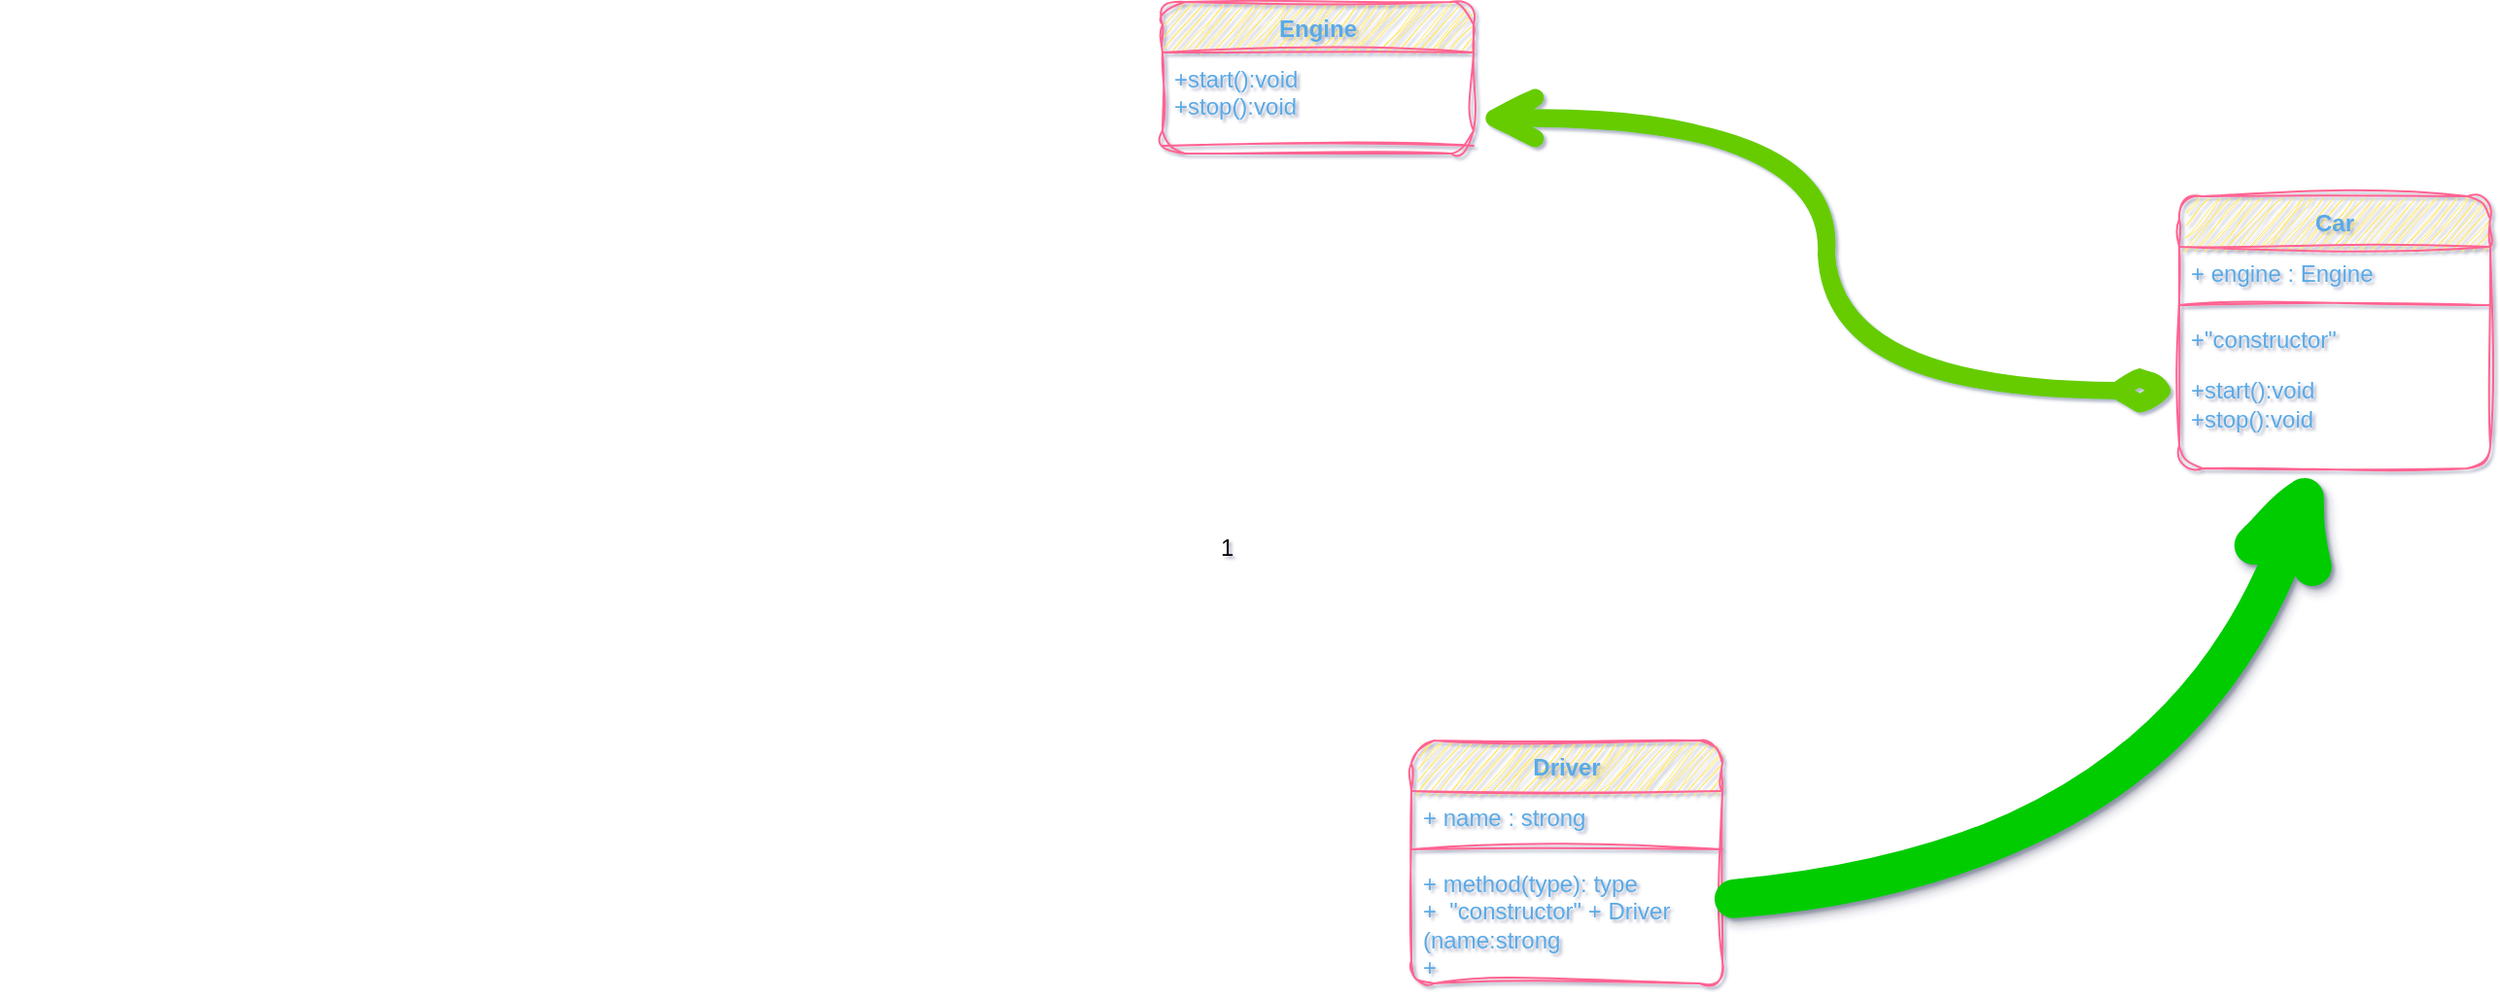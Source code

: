 <mxfile version="24.4.0" type="github">
  <diagram name="Page-1" id="ExN8kgXWxyS7eQ_PvVMD">
    <mxGraphModel dx="1560" dy="763" grid="0" gridSize="10" guides="1" tooltips="1" connect="1" arrows="1" fold="1" page="1" pageScale="1" pageWidth="827" pageHeight="1169" background="none" math="0" shadow="1">
      <root>
        <mxCell id="0" />
        <mxCell id="1" parent="0" />
        <mxCell id="VEnI0Q7alRxEZ9vhWBhY-6" value="Car" style="swimlane;fontStyle=1;align=center;verticalAlign=top;childLayout=stackLayout;horizontal=1;startSize=26;horizontalStack=0;resizeParent=1;resizeParentMax=0;resizeLast=0;collapsible=1;marginBottom=0;whiteSpace=wrap;html=1;labelBackgroundColor=none;rounded=1;sketch=1;curveFitting=1;jiggle=2;fillColor=#FFE45E;strokeColor=#FF6392;fontColor=#5AA9E6;" vertex="1" parent="1">
          <mxGeometry x="564" y="166" width="160" height="140" as="geometry" />
        </mxCell>
        <mxCell id="VEnI0Q7alRxEZ9vhWBhY-7" value="+ engine : Engine" style="text;strokeColor=none;fillColor=none;align=left;verticalAlign=top;spacingLeft=4;spacingRight=4;overflow=hidden;rotatable=0;points=[[0,0.5],[1,0.5]];portConstraint=eastwest;whiteSpace=wrap;html=1;labelBackgroundColor=none;rounded=1;sketch=1;curveFitting=1;jiggle=2;fontColor=#5AA9E6;" vertex="1" parent="VEnI0Q7alRxEZ9vhWBhY-6">
          <mxGeometry y="26" width="160" height="26" as="geometry" />
        </mxCell>
        <mxCell id="VEnI0Q7alRxEZ9vhWBhY-8" value="" style="line;strokeWidth=1;fillColor=none;align=left;verticalAlign=middle;spacingTop=-1;spacingLeft=3;spacingRight=3;rotatable=0;labelPosition=right;points=[];portConstraint=eastwest;labelBackgroundColor=none;rounded=1;sketch=1;curveFitting=1;jiggle=2;strokeColor=#FF6392;fontColor=#5AA9E6;" vertex="1" parent="VEnI0Q7alRxEZ9vhWBhY-6">
          <mxGeometry y="52" width="160" height="8" as="geometry" />
        </mxCell>
        <mxCell id="VEnI0Q7alRxEZ9vhWBhY-9" value="+&quot;constructor&quot;&lt;pre&gt;&lt;span style=&quot;font-family: Helvetica; white-space: normal;&quot;&gt;+start():void&lt;/span&gt;&lt;div style=&quot;font-family: Helvetica; white-space: normal;&quot;&gt;+stop():void&lt;/div&gt;&lt;/pre&gt;" style="text;strokeColor=none;fillColor=none;align=left;verticalAlign=top;spacingLeft=4;spacingRight=4;overflow=hidden;rotatable=0;points=[[0,0.5],[1,0.5]];portConstraint=eastwest;whiteSpace=wrap;html=1;labelBackgroundColor=none;rounded=1;sketch=1;curveFitting=1;jiggle=2;fontColor=#5AA9E6;" vertex="1" parent="VEnI0Q7alRxEZ9vhWBhY-6">
          <mxGeometry y="60" width="160" height="80" as="geometry" />
        </mxCell>
        <mxCell id="VEnI0Q7alRxEZ9vhWBhY-19" value="Engine" style="swimlane;fontStyle=1;align=center;verticalAlign=top;childLayout=stackLayout;horizontal=1;startSize=26;horizontalStack=0;resizeParent=1;resizeParentMax=0;resizeLast=0;collapsible=1;marginBottom=0;whiteSpace=wrap;html=1;labelBackgroundColor=none;rounded=1;sketch=1;curveFitting=1;jiggle=2;fillColor=#FFE45E;strokeColor=#FF6392;fontColor=#5AA9E6;" vertex="1" parent="1">
          <mxGeometry x="41" y="66" width="160" height="78" as="geometry" />
        </mxCell>
        <mxCell id="VEnI0Q7alRxEZ9vhWBhY-20" value="+start():void&lt;div&gt;+stop():void&lt;br&gt;&lt;/div&gt;" style="text;strokeColor=none;fillColor=none;align=left;verticalAlign=top;spacingLeft=4;spacingRight=4;overflow=hidden;rotatable=0;points=[[0,0.5],[1,0.5]];portConstraint=eastwest;whiteSpace=wrap;html=1;labelBackgroundColor=none;rounded=1;sketch=1;curveFitting=1;jiggle=2;fontColor=#5AA9E6;" vertex="1" parent="VEnI0Q7alRxEZ9vhWBhY-19">
          <mxGeometry y="26" width="160" height="44" as="geometry" />
        </mxCell>
        <mxCell id="VEnI0Q7alRxEZ9vhWBhY-21" value="" style="line;strokeWidth=1;fillColor=none;align=left;verticalAlign=middle;spacingTop=-1;spacingLeft=3;spacingRight=3;rotatable=0;labelPosition=right;points=[];portConstraint=eastwest;labelBackgroundColor=none;rounded=1;sketch=1;curveFitting=1;jiggle=2;strokeColor=#FF6392;fontColor=#5AA9E6;" vertex="1" parent="VEnI0Q7alRxEZ9vhWBhY-19">
          <mxGeometry y="70" width="160" height="8" as="geometry" />
        </mxCell>
        <mxCell id="VEnI0Q7alRxEZ9vhWBhY-23" value="Driver" style="swimlane;fontStyle=1;align=center;verticalAlign=top;childLayout=stackLayout;horizontal=1;startSize=26;horizontalStack=0;resizeParent=1;resizeParentMax=0;resizeLast=0;collapsible=1;marginBottom=0;whiteSpace=wrap;html=1;rounded=1;sketch=1;curveFitting=1;jiggle=2;labelBackgroundColor=none;fillColor=#FFE45E;strokeColor=#FF6392;fontColor=#5AA9E6;" vertex="1" parent="1">
          <mxGeometry x="169" y="446" width="160" height="125" as="geometry" />
        </mxCell>
        <mxCell id="VEnI0Q7alRxEZ9vhWBhY-24" value="+ name : strong" style="text;strokeColor=none;fillColor=none;align=left;verticalAlign=top;spacingLeft=4;spacingRight=4;overflow=hidden;rotatable=0;points=[[0,0.5],[1,0.5]];portConstraint=eastwest;whiteSpace=wrap;html=1;sketch=1;curveFitting=1;jiggle=2;labelBackgroundColor=none;fontColor=#5AA9E6;" vertex="1" parent="VEnI0Q7alRxEZ9vhWBhY-23">
          <mxGeometry y="26" width="160" height="26" as="geometry" />
        </mxCell>
        <mxCell id="VEnI0Q7alRxEZ9vhWBhY-25" value="" style="line;strokeWidth=1;fillColor=none;align=left;verticalAlign=middle;spacingTop=-1;spacingLeft=3;spacingRight=3;rotatable=0;labelPosition=right;points=[];portConstraint=eastwest;strokeColor=#FF6392;rounded=1;sketch=1;curveFitting=1;jiggle=2;labelBackgroundColor=none;fontColor=#5AA9E6;" vertex="1" parent="VEnI0Q7alRxEZ9vhWBhY-23">
          <mxGeometry y="52" width="160" height="8" as="geometry" />
        </mxCell>
        <mxCell id="VEnI0Q7alRxEZ9vhWBhY-26" value="+ method(type): type&lt;div&gt;+&amp;nbsp; &quot;constructor&quot; + Driver (name:strong&lt;/div&gt;&lt;div&gt;+&lt;/div&gt;" style="text;strokeColor=none;fillColor=none;align=left;verticalAlign=top;spacingLeft=4;spacingRight=4;overflow=hidden;rotatable=0;points=[[0,0.5],[1,0.5]];portConstraint=eastwest;whiteSpace=wrap;html=1;sketch=1;curveFitting=1;jiggle=2;labelBackgroundColor=none;fontColor=#5AA9E6;" vertex="1" parent="VEnI0Q7alRxEZ9vhWBhY-23">
          <mxGeometry y="60" width="160" height="65" as="geometry" />
        </mxCell>
        <mxCell id="VEnI0Q7alRxEZ9vhWBhY-28" value="1" style="endArrow=open;html=1;endSize=12;startArrow=diamondThin;startSize=14;startFill=1;edgeStyle=orthogonalEdgeStyle;align=left;verticalAlign=bottom;rounded=1;fontSize=12;curved=1;entryX=1.004;entryY=0.768;entryDx=0;entryDy=0;entryPerimeter=0;exitX=0;exitY=0.5;exitDx=0;exitDy=0;strokeColor=#66CC00;strokeWidth=9;sketch=1;curveFitting=1;jiggle=2;labelBackgroundColor=none;fontColor=default;" edge="1" parent="1" source="VEnI0Q7alRxEZ9vhWBhY-9" target="VEnI0Q7alRxEZ9vhWBhY-20">
          <mxGeometry x="1" y="266" relative="1" as="geometry">
            <mxPoint x="348" y="220" as="sourcePoint" />
            <mxPoint x="414" y="236" as="targetPoint" />
            <mxPoint x="-133" y="-36" as="offset" />
          </mxGeometry>
        </mxCell>
        <mxCell id="VEnI0Q7alRxEZ9vhWBhY-29" style="edgeStyle=none;curved=1;rounded=1;orthogonalLoop=1;jettySize=auto;html=1;exitX=0.5;exitY=0;exitDx=0;exitDy=0;fontSize=12;startSize=8;endSize=8;sketch=1;curveFitting=1;jiggle=2;labelBackgroundColor=none;strokeColor=#FF6392;fontColor=default;" edge="1" parent="1" source="VEnI0Q7alRxEZ9vhWBhY-6" target="VEnI0Q7alRxEZ9vhWBhY-6">
          <mxGeometry relative="1" as="geometry" />
        </mxCell>
        <mxCell id="VEnI0Q7alRxEZ9vhWBhY-30" style="edgeStyle=none;curved=1;rounded=1;orthogonalLoop=1;jettySize=auto;html=1;exitX=0.75;exitY=0;exitDx=0;exitDy=0;fontSize=12;startSize=8;endSize=8;sketch=1;curveFitting=1;jiggle=2;labelBackgroundColor=none;strokeColor=#FF6392;fontColor=default;" edge="1" parent="1" source="VEnI0Q7alRxEZ9vhWBhY-6" target="VEnI0Q7alRxEZ9vhWBhY-6">
          <mxGeometry relative="1" as="geometry" />
        </mxCell>
        <mxCell id="VEnI0Q7alRxEZ9vhWBhY-33" value="" style="endArrow=open;endFill=1;endSize=12;html=1;rounded=0;sketch=1;hachureGap=4;jiggle=2;curveFitting=1;strokeColor=#00CC00;fontFamily=Architects Daughter;fontSource=https%3A%2F%2Ffonts.googleapis.com%2Fcss%3Ffamily%3DArchitects%2BDaughter;fontSize=12;fontColor=#5AA9E6;curved=1;fillColor=#FFE45E;entryX=0.413;entryY=1.063;entryDx=0;entryDy=0;entryPerimeter=0;exitX=1;exitY=0.5;exitDx=0;exitDy=0;strokeWidth=20;targetPerimeterSpacing=0;shadow=1;" edge="1" parent="1">
          <mxGeometry width="160" relative="1" as="geometry">
            <mxPoint x="335" y="527.46" as="sourcePoint" />
            <mxPoint x="636.08" y="300.0" as="targetPoint" />
            <Array as="points">
              <mxPoint x="560" y="507.96" />
            </Array>
          </mxGeometry>
        </mxCell>
        <mxCell id="VEnI0Q7alRxEZ9vhWBhY-35" style="edgeStyle=none;curved=1;rounded=0;sketch=1;hachureGap=4;jiggle=2;curveFitting=1;orthogonalLoop=1;jettySize=auto;html=1;exitX=0;exitY=0.5;exitDx=0;exitDy=0;strokeColor=#FF6392;fontFamily=Architects Daughter;fontSource=https%3A%2F%2Ffonts.googleapis.com%2Fcss%3Ffamily%3DArchitects%2BDaughter;fontSize=12;fontColor=#5AA9E6;startSize=8;endSize=8;fillColor=#FFE45E;" edge="1" parent="1">
          <mxGeometry relative="1" as="geometry">
            <mxPoint x="-547" y="377" as="sourcePoint" />
            <mxPoint x="-547" y="377" as="targetPoint" />
          </mxGeometry>
        </mxCell>
      </root>
    </mxGraphModel>
  </diagram>
</mxfile>
